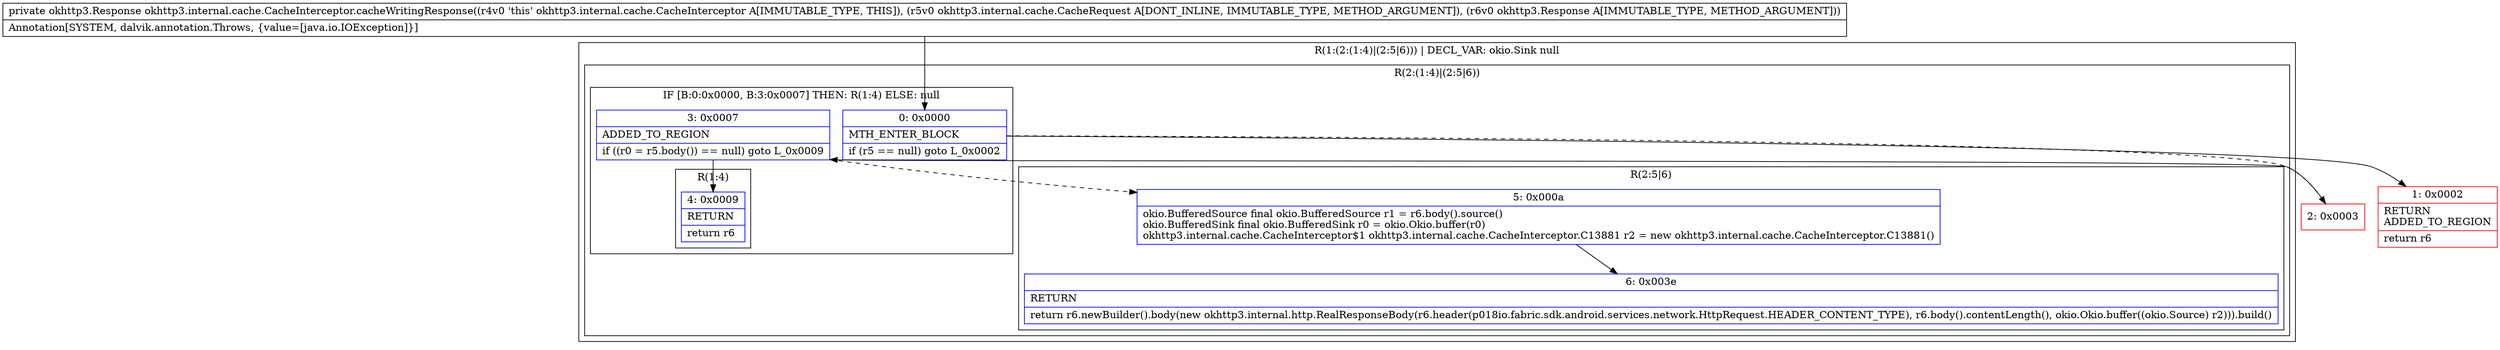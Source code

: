 digraph "CFG forokhttp3.internal.cache.CacheInterceptor.cacheWritingResponse(Lokhttp3\/internal\/cache\/CacheRequest;Lokhttp3\/Response;)Lokhttp3\/Response;" {
subgraph cluster_Region_2112280595 {
label = "R(1:(2:(1:4)|(2:5|6))) | DECL_VAR: okio.Sink null\l";
node [shape=record,color=blue];
subgraph cluster_Region_1672708015 {
label = "R(2:(1:4)|(2:5|6))";
node [shape=record,color=blue];
subgraph cluster_IfRegion_941722904 {
label = "IF [B:0:0x0000, B:3:0x0007] THEN: R(1:4) ELSE: null";
node [shape=record,color=blue];
Node_0 [shape=record,label="{0\:\ 0x0000|MTH_ENTER_BLOCK\l|if (r5 == null) goto L_0x0002\l}"];
Node_3 [shape=record,label="{3\:\ 0x0007|ADDED_TO_REGION\l|if ((r0 = r5.body()) == null) goto L_0x0009\l}"];
subgraph cluster_Region_1564214949 {
label = "R(1:4)";
node [shape=record,color=blue];
Node_4 [shape=record,label="{4\:\ 0x0009|RETURN\l|return r6\l}"];
}
}
subgraph cluster_Region_162454655 {
label = "R(2:5|6)";
node [shape=record,color=blue];
Node_5 [shape=record,label="{5\:\ 0x000a|okio.BufferedSource final okio.BufferedSource r1 = r6.body().source()\lokio.BufferedSink final okio.BufferedSink r0 = okio.Okio.buffer(r0)\lokhttp3.internal.cache.CacheInterceptor$1 okhttp3.internal.cache.CacheInterceptor.C13881 r2 = new okhttp3.internal.cache.CacheInterceptor.C13881()\l}"];
Node_6 [shape=record,label="{6\:\ 0x003e|RETURN\l|return r6.newBuilder().body(new okhttp3.internal.http.RealResponseBody(r6.header(p018io.fabric.sdk.android.services.network.HttpRequest.HEADER_CONTENT_TYPE), r6.body().contentLength(), okio.Okio.buffer((okio.Source) r2))).build()\l}"];
}
}
}
Node_1 [shape=record,color=red,label="{1\:\ 0x0002|RETURN\lADDED_TO_REGION\l|return r6\l}"];
Node_2 [shape=record,color=red,label="{2\:\ 0x0003}"];
MethodNode[shape=record,label="{private okhttp3.Response okhttp3.internal.cache.CacheInterceptor.cacheWritingResponse((r4v0 'this' okhttp3.internal.cache.CacheInterceptor A[IMMUTABLE_TYPE, THIS]), (r5v0 okhttp3.internal.cache.CacheRequest A[DONT_INLINE, IMMUTABLE_TYPE, METHOD_ARGUMENT]), (r6v0 okhttp3.Response A[IMMUTABLE_TYPE, METHOD_ARGUMENT]))  | Annotation[SYSTEM, dalvik.annotation.Throws, \{value=[java.io.IOException]\}]\l}"];
MethodNode -> Node_0;
Node_0 -> Node_1;
Node_0 -> Node_2[style=dashed];
Node_3 -> Node_4;
Node_3 -> Node_5[style=dashed];
Node_5 -> Node_6;
Node_2 -> Node_3;
}

